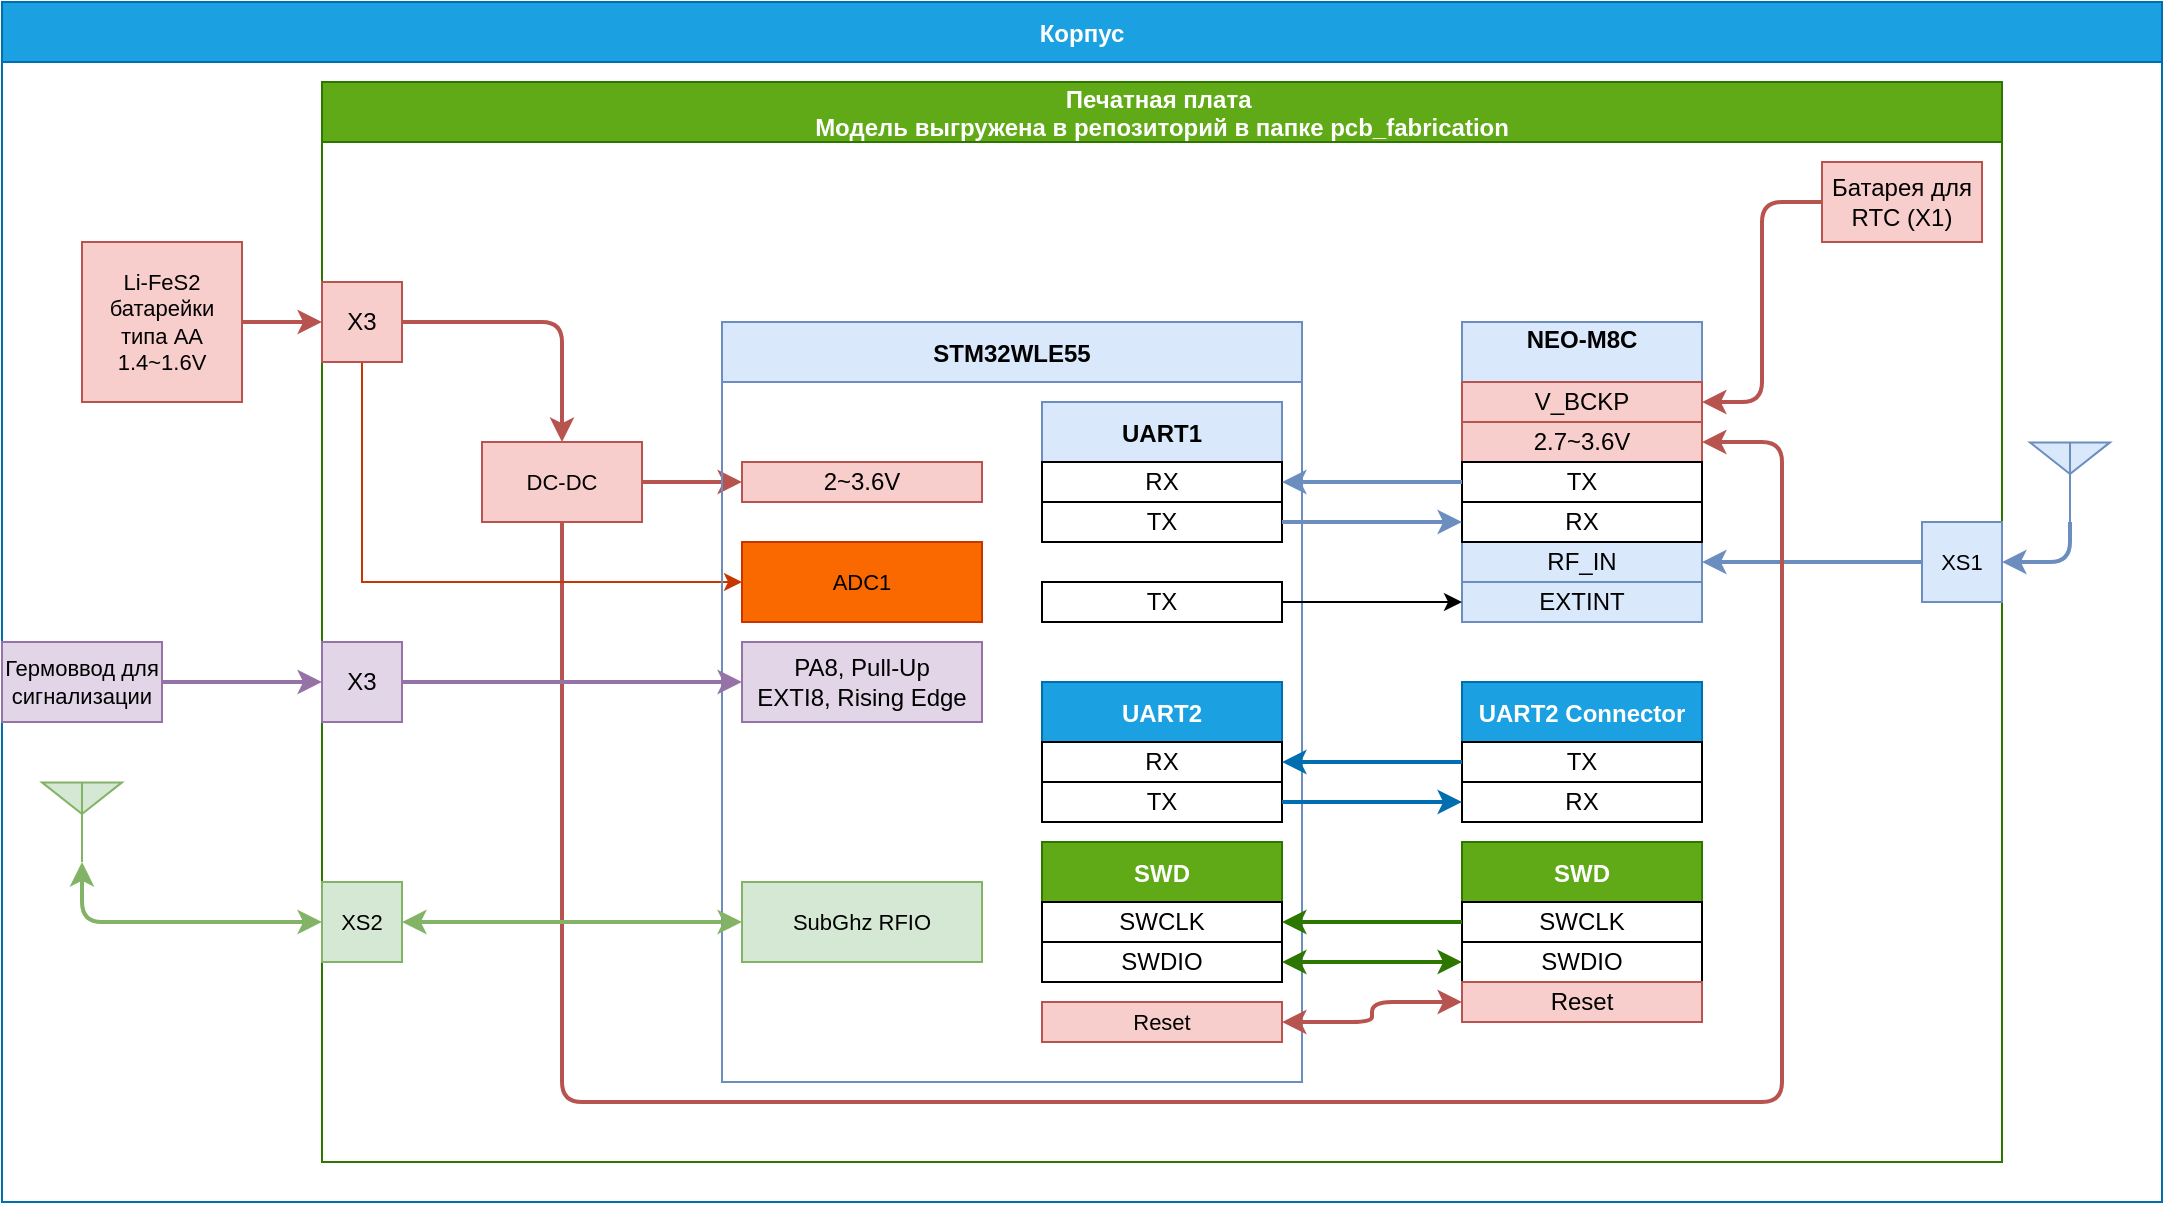 <mxfile version="13.9.9" type="device" pages="2"><diagram id="jj6rBu0I263FPJ_t6DSr" name="v4"><mxGraphModel dx="1913" dy="816" grid="1" gridSize="10" guides="1" tooltips="1" connect="1" arrows="1" fold="1" page="1" pageScale="1" pageWidth="827" pageHeight="1169" math="0" shadow="0"><root><mxCell id="0"/><mxCell id="1" parent="0"/><mxCell id="RfQvRIcwsY2y7A-ZI_1H-1" value="Корпус" style="swimlane;startSize=30;fillColor=#1ba1e2;fontColor=#ffffff;strokeColor=#006EAF;" parent="1" vertex="1"><mxGeometry x="-640" y="40" width="1080" height="600" as="geometry"/></mxCell><mxCell id="RfQvRIcwsY2y7A-ZI_1H-2" value="Печатная плата &#10;Модель выгружена в репозиторий в папке pcb_fabrication" style="swimlane;startSize=30;fillColor=#60a917;fontColor=#ffffff;strokeColor=#2D7600;" parent="RfQvRIcwsY2y7A-ZI_1H-1" vertex="1"><mxGeometry x="160" y="40" width="840" height="540" as="geometry"/></mxCell><mxCell id="RfQvRIcwsY2y7A-ZI_1H-3" style="edgeStyle=orthogonalEdgeStyle;rounded=1;orthogonalLoop=1;jettySize=auto;html=1;exitX=1;exitY=0.5;exitDx=0;exitDy=0;entryX=0;entryY=0.5;entryDx=0;entryDy=0;fillColor=#dae8fc;strokeColor=#6c8ebf;startArrow=classic;startFill=1;endArrow=none;endFill=0;strokeWidth=2;" parent="RfQvRIcwsY2y7A-ZI_1H-2" source="RfQvRIcwsY2y7A-ZI_1H-36" target="RfQvRIcwsY2y7A-ZI_1H-12" edge="1"><mxGeometry relative="1" as="geometry"><mxPoint x="760" y="140" as="sourcePoint"/></mxGeometry></mxCell><mxCell id="RfQvRIcwsY2y7A-ZI_1H-5" style="edgeStyle=orthogonalEdgeStyle;rounded=1;orthogonalLoop=1;jettySize=auto;html=1;exitX=1;exitY=0.5;exitDx=0;exitDy=0;fillColor=#f8cecc;strokeColor=#b85450;strokeWidth=2;" parent="RfQvRIcwsY2y7A-ZI_1H-2" source="RfQvRIcwsY2y7A-ZI_1H-7" target="RfQvRIcwsY2y7A-ZI_1H-20" edge="1"><mxGeometry relative="1" as="geometry"><Array as="points"><mxPoint x="190" y="200"/><mxPoint x="190" y="200"/></Array><mxPoint x="200" y="200" as="targetPoint"/></mxGeometry></mxCell><mxCell id="RfQvRIcwsY2y7A-ZI_1H-6" style="edgeStyle=orthogonalEdgeStyle;rounded=1;orthogonalLoop=1;jettySize=auto;html=1;exitX=0.5;exitY=1;exitDx=0;exitDy=0;fillColor=#f8cecc;strokeColor=#b85450;strokeWidth=2;" parent="RfQvRIcwsY2y7A-ZI_1H-2" source="RfQvRIcwsY2y7A-ZI_1H-7" target="RfQvRIcwsY2y7A-ZI_1H-35" edge="1"><mxGeometry relative="1" as="geometry"><Array as="points"><mxPoint x="120" y="510"/><mxPoint x="730" y="510"/><mxPoint x="730" y="180"/></Array><mxPoint x="680" y="200" as="targetPoint"/></mxGeometry></mxCell><mxCell id="RfQvRIcwsY2y7A-ZI_1H-7" value="DC-DC" style="rounded=0;whiteSpace=wrap;html=1;fontSize=11;fillColor=#f8cecc;strokeColor=#b85450;" parent="RfQvRIcwsY2y7A-ZI_1H-2" vertex="1"><mxGeometry x="80" y="180" width="80" height="40" as="geometry"/></mxCell><mxCell id="RfQvRIcwsY2y7A-ZI_1H-9" style="edgeStyle=orthogonalEdgeStyle;rounded=1;orthogonalLoop=1;jettySize=auto;html=1;exitX=1;exitY=0.5;exitDx=0;exitDy=0;entryX=0.5;entryY=0;entryDx=0;entryDy=0;strokeWidth=2;fillColor=#f8cecc;strokeColor=#b85450;" parent="RfQvRIcwsY2y7A-ZI_1H-2" source="RfQvRIcwsY2y7A-ZI_1H-11" target="RfQvRIcwsY2y7A-ZI_1H-7" edge="1"><mxGeometry relative="1" as="geometry"><mxPoint x="80" y="120.0" as="targetPoint"/></mxGeometry></mxCell><mxCell id="RfQvRIcwsY2y7A-ZI_1H-10" style="edgeStyle=orthogonalEdgeStyle;rounded=0;orthogonalLoop=1;jettySize=auto;html=1;exitX=0.5;exitY=1;exitDx=0;exitDy=0;entryX=0;entryY=0.5;entryDx=0;entryDy=0;fillColor=#fa6800;strokeColor=#C73500;" parent="RfQvRIcwsY2y7A-ZI_1H-2" source="RfQvRIcwsY2y7A-ZI_1H-11" target="RfQvRIcwsY2y7A-ZI_1H-30" edge="1"><mxGeometry relative="1" as="geometry"/></mxCell><mxCell id="RfQvRIcwsY2y7A-ZI_1H-11" value="X3" style="rounded=0;whiteSpace=wrap;html=1;fillColor=#f8cecc;strokeColor=#b85450;" parent="RfQvRIcwsY2y7A-ZI_1H-2" vertex="1"><mxGeometry y="100" width="40" height="40" as="geometry"/></mxCell><mxCell id="RfQvRIcwsY2y7A-ZI_1H-12" value="&lt;font style=&quot;font-size: 11px&quot;&gt;XS1&lt;/font&gt;" style="rounded=0;whiteSpace=wrap;html=1;fontSize=11;fillColor=#dae8fc;strokeColor=#6c8ebf;" parent="RfQvRIcwsY2y7A-ZI_1H-2" vertex="1"><mxGeometry x="800" y="220" width="40" height="40" as="geometry"/></mxCell><mxCell id="RfQvRIcwsY2y7A-ZI_1H-13" value="&lt;font style=&quot;font-size: 11px&quot;&gt;XS2&lt;/font&gt;" style="rounded=0;whiteSpace=wrap;html=1;fontSize=11;fillColor=#d5e8d4;strokeColor=#82b366;" parent="RfQvRIcwsY2y7A-ZI_1H-2" vertex="1"><mxGeometry y="400" width="40" height="40" as="geometry"/></mxCell><mxCell id="RfQvRIcwsY2y7A-ZI_1H-14" style="edgeStyle=orthogonalEdgeStyle;rounded=1;orthogonalLoop=1;jettySize=auto;html=1;exitX=0;exitY=0.5;exitDx=0;exitDy=0;fillColor=#f8cecc;strokeColor=#b85450;strokeWidth=2;" parent="RfQvRIcwsY2y7A-ZI_1H-2" source="RfQvRIcwsY2y7A-ZI_1H-15" target="RfQvRIcwsY2y7A-ZI_1H-34" edge="1"><mxGeometry relative="1" as="geometry"><Array as="points"><mxPoint x="720" y="60"/><mxPoint x="720" y="160"/></Array><mxPoint x="680" y="130" as="targetPoint"/></mxGeometry></mxCell><mxCell id="RfQvRIcwsY2y7A-ZI_1H-15" value="Батарея для RTC (X1)" style="rounded=0;whiteSpace=wrap;html=1;fillColor=#f8cecc;strokeColor=#b85450;" parent="RfQvRIcwsY2y7A-ZI_1H-2" vertex="1"><mxGeometry x="750" y="40" width="80" height="40" as="geometry"/></mxCell><mxCell id="RfQvRIcwsY2y7A-ZI_1H-16" value="STM32WLE55" style="swimlane;startSize=30;fillColor=#dae8fc;strokeColor=#6c8ebf;" parent="RfQvRIcwsY2y7A-ZI_1H-2" vertex="1"><mxGeometry x="200" y="120" width="290" height="380" as="geometry"/></mxCell><mxCell id="RfQvRIcwsY2y7A-ZI_1H-17" value="UART1" style="swimlane;startSize=30;fillColor=#dae8fc;strokeColor=#6c8ebf;" parent="RfQvRIcwsY2y7A-ZI_1H-16" vertex="1"><mxGeometry x="160" y="40" width="120" height="70" as="geometry"/></mxCell><mxCell id="RfQvRIcwsY2y7A-ZI_1H-18" value="RX" style="rounded=0;whiteSpace=wrap;html=1;" parent="RfQvRIcwsY2y7A-ZI_1H-17" vertex="1"><mxGeometry y="30" width="120" height="20" as="geometry"/></mxCell><mxCell id="RfQvRIcwsY2y7A-ZI_1H-19" value="TX" style="rounded=0;whiteSpace=wrap;html=1;" parent="RfQvRIcwsY2y7A-ZI_1H-17" vertex="1"><mxGeometry y="50" width="120" height="20" as="geometry"/></mxCell><mxCell id="RfQvRIcwsY2y7A-ZI_1H-20" value="2~3.6V" style="rounded=0;whiteSpace=wrap;html=1;fillColor=#f8cecc;strokeColor=#b85450;" parent="RfQvRIcwsY2y7A-ZI_1H-16" vertex="1"><mxGeometry x="10" y="70" width="120" height="20" as="geometry"/></mxCell><mxCell id="RfQvRIcwsY2y7A-ZI_1H-21" value="SubGhz RFIO" style="rounded=0;whiteSpace=wrap;html=1;fontSize=11;fillColor=#d5e8d4;strokeColor=#82b366;" parent="RfQvRIcwsY2y7A-ZI_1H-16" vertex="1"><mxGeometry x="10" y="280" width="120" height="40" as="geometry"/></mxCell><mxCell id="RfQvRIcwsY2y7A-ZI_1H-22" value="PA8, Pull-Up&lt;br&gt;EXTI8, Rising Edge" style="rounded=0;whiteSpace=wrap;html=1;fillColor=#e1d5e7;strokeColor=#9673a6;" parent="RfQvRIcwsY2y7A-ZI_1H-16" vertex="1"><mxGeometry x="10" y="160" width="120" height="40" as="geometry"/></mxCell><mxCell id="RfQvRIcwsY2y7A-ZI_1H-23" value="UART2" style="swimlane;startSize=30;fillColor=#1ba1e2;strokeColor=#006EAF;fontColor=#ffffff;" parent="RfQvRIcwsY2y7A-ZI_1H-16" vertex="1"><mxGeometry x="160" y="180" width="120" height="70" as="geometry"><mxRectangle x="570" y="300" width="70" height="30" as="alternateBounds"/></mxGeometry></mxCell><mxCell id="RfQvRIcwsY2y7A-ZI_1H-24" value="TX" style="rounded=0;whiteSpace=wrap;html=1;" parent="RfQvRIcwsY2y7A-ZI_1H-23" vertex="1"><mxGeometry y="50" width="120" height="20" as="geometry"/></mxCell><mxCell id="RfQvRIcwsY2y7A-ZI_1H-25" value="RX" style="rounded=0;whiteSpace=wrap;html=1;" parent="RfQvRIcwsY2y7A-ZI_1H-23" vertex="1"><mxGeometry y="30" width="120" height="20" as="geometry"/></mxCell><mxCell id="RfQvRIcwsY2y7A-ZI_1H-26" value="SWD" style="swimlane;startSize=30;fillColor=#60a917;strokeColor=#2D7600;fontColor=#ffffff;" parent="RfQvRIcwsY2y7A-ZI_1H-16" vertex="1"><mxGeometry x="160" y="260" width="120" height="70" as="geometry"><mxRectangle x="570" y="300" width="70" height="30" as="alternateBounds"/></mxGeometry></mxCell><mxCell id="RfQvRIcwsY2y7A-ZI_1H-27" value="SWDIO" style="rounded=0;whiteSpace=wrap;html=1;" parent="RfQvRIcwsY2y7A-ZI_1H-26" vertex="1"><mxGeometry y="50" width="120" height="20" as="geometry"/></mxCell><mxCell id="RfQvRIcwsY2y7A-ZI_1H-28" value="SWCLK" style="rounded=0;whiteSpace=wrap;html=1;" parent="RfQvRIcwsY2y7A-ZI_1H-26" vertex="1"><mxGeometry y="30" width="120" height="20" as="geometry"/></mxCell><mxCell id="RfQvRIcwsY2y7A-ZI_1H-29" value="Reset" style="rounded=0;whiteSpace=wrap;html=1;fontSize=11;fillColor=#f8cecc;strokeColor=#b85450;" parent="RfQvRIcwsY2y7A-ZI_1H-16" vertex="1"><mxGeometry x="160" y="340" width="120" height="20" as="geometry"/></mxCell><mxCell id="RfQvRIcwsY2y7A-ZI_1H-30" value="ADC1" style="rounded=0;whiteSpace=wrap;html=1;fontSize=11;fillColor=#fa6800;strokeColor=#C73500;fontColor=#000000;" parent="RfQvRIcwsY2y7A-ZI_1H-16" vertex="1"><mxGeometry x="10" y="110" width="120" height="40" as="geometry"/></mxCell><mxCell id="PiLY-2eUqvkJChv74hcE-3" value="TX" style="rounded=0;whiteSpace=wrap;html=1;" parent="RfQvRIcwsY2y7A-ZI_1H-16" vertex="1"><mxGeometry x="160" y="130" width="120" height="20" as="geometry"/></mxCell><mxCell id="RfQvRIcwsY2y7A-ZI_1H-31" value="NEO-M8C&#10;" style="swimlane;startSize=30;fillColor=#dae8fc;strokeColor=#6c8ebf;" parent="RfQvRIcwsY2y7A-ZI_1H-2" vertex="1"><mxGeometry x="570" y="120" width="120" height="150" as="geometry"/></mxCell><mxCell id="RfQvRIcwsY2y7A-ZI_1H-34" value="V_BCKP" style="rounded=0;whiteSpace=wrap;html=1;fillColor=#f8cecc;strokeColor=#b85450;" parent="RfQvRIcwsY2y7A-ZI_1H-31" vertex="1"><mxGeometry y="30" width="120" height="20" as="geometry"/></mxCell><mxCell id="RfQvRIcwsY2y7A-ZI_1H-35" value="2.7~3.6V" style="rounded=0;whiteSpace=wrap;html=1;fillColor=#f8cecc;strokeColor=#b85450;" parent="RfQvRIcwsY2y7A-ZI_1H-31" vertex="1"><mxGeometry y="50" width="120" height="20" as="geometry"/></mxCell><mxCell id="RfQvRIcwsY2y7A-ZI_1H-36" value="RF_IN" style="rounded=0;whiteSpace=wrap;html=1;fillColor=#dae8fc;strokeColor=#6c8ebf;" parent="RfQvRIcwsY2y7A-ZI_1H-31" vertex="1"><mxGeometry y="110" width="120" height="20" as="geometry"/></mxCell><mxCell id="RfQvRIcwsY2y7A-ZI_1H-32" value="TX" style="rounded=0;whiteSpace=wrap;html=1;" parent="RfQvRIcwsY2y7A-ZI_1H-31" vertex="1"><mxGeometry y="70" width="120" height="20" as="geometry"/></mxCell><mxCell id="RfQvRIcwsY2y7A-ZI_1H-33" value="RX" style="rounded=0;whiteSpace=wrap;html=1;" parent="RfQvRIcwsY2y7A-ZI_1H-31" vertex="1"><mxGeometry y="90" width="120" height="20" as="geometry"/></mxCell><mxCell id="PiLY-2eUqvkJChv74hcE-1" value="EXTINT" style="rounded=0;whiteSpace=wrap;html=1;fillColor=#dae8fc;strokeColor=#6c8ebf;" parent="RfQvRIcwsY2y7A-ZI_1H-31" vertex="1"><mxGeometry y="130" width="120" height="20" as="geometry"/></mxCell><mxCell id="RfQvRIcwsY2y7A-ZI_1H-37" style="edgeStyle=orthogonalEdgeStyle;rounded=0;orthogonalLoop=1;jettySize=auto;html=1;entryX=1;entryY=0.5;entryDx=0;entryDy=0;startArrow=none;startFill=0;endArrow=classic;endFill=1;fillColor=#dae8fc;strokeColor=#6c8ebf;strokeWidth=2;" parent="RfQvRIcwsY2y7A-ZI_1H-2" source="RfQvRIcwsY2y7A-ZI_1H-32" target="RfQvRIcwsY2y7A-ZI_1H-18" edge="1"><mxGeometry relative="1" as="geometry"/></mxCell><mxCell id="RfQvRIcwsY2y7A-ZI_1H-38" style="edgeStyle=orthogonalEdgeStyle;rounded=0;orthogonalLoop=1;jettySize=auto;html=1;exitX=1;exitY=0.5;exitDx=0;exitDy=0;entryX=0;entryY=0.5;entryDx=0;entryDy=0;startArrow=none;startFill=0;endArrow=classic;endFill=1;fillColor=#dae8fc;strokeColor=#6c8ebf;strokeWidth=2;" parent="RfQvRIcwsY2y7A-ZI_1H-2" source="RfQvRIcwsY2y7A-ZI_1H-19" target="RfQvRIcwsY2y7A-ZI_1H-33" edge="1"><mxGeometry relative="1" as="geometry"/></mxCell><mxCell id="RfQvRIcwsY2y7A-ZI_1H-39" style="edgeStyle=orthogonalEdgeStyle;rounded=1;orthogonalLoop=1;jettySize=auto;html=1;startArrow=classic;startFill=1;endArrow=classic;endFill=1;fillColor=#d5e8d4;strokeColor=#82b366;strokeWidth=2;" parent="RfQvRIcwsY2y7A-ZI_1H-2" source="RfQvRIcwsY2y7A-ZI_1H-21" target="RfQvRIcwsY2y7A-ZI_1H-13" edge="1"><mxGeometry relative="1" as="geometry"/></mxCell><mxCell id="RfQvRIcwsY2y7A-ZI_1H-40" style="edgeStyle=orthogonalEdgeStyle;rounded=1;orthogonalLoop=1;jettySize=auto;html=1;exitX=1;exitY=0.5;exitDx=0;exitDy=0;entryX=0;entryY=0.5;entryDx=0;entryDy=0;startArrow=none;startFill=0;endArrow=classic;endFill=1;strokeWidth=2;fillColor=#e1d5e7;strokeColor=#9673a6;" parent="RfQvRIcwsY2y7A-ZI_1H-2" source="RfQvRIcwsY2y7A-ZI_1H-41" target="RfQvRIcwsY2y7A-ZI_1H-22" edge="1"><mxGeometry relative="1" as="geometry"/></mxCell><mxCell id="RfQvRIcwsY2y7A-ZI_1H-41" value="X3" style="rounded=0;whiteSpace=wrap;html=1;fillColor=#e1d5e7;strokeColor=#9673a6;" parent="RfQvRIcwsY2y7A-ZI_1H-2" vertex="1"><mxGeometry y="280" width="40" height="40" as="geometry"/></mxCell><mxCell id="RfQvRIcwsY2y7A-ZI_1H-42" value="UART2 Connector" style="swimlane;startSize=30;fillColor=#1ba1e2;strokeColor=#006EAF;fontColor=#ffffff;" parent="RfQvRIcwsY2y7A-ZI_1H-2" vertex="1"><mxGeometry x="570" y="300" width="120" height="70" as="geometry"><mxRectangle x="570" y="300" width="70" height="30" as="alternateBounds"/></mxGeometry></mxCell><mxCell id="RfQvRIcwsY2y7A-ZI_1H-43" value="TX" style="rounded=0;whiteSpace=wrap;html=1;" parent="RfQvRIcwsY2y7A-ZI_1H-42" vertex="1"><mxGeometry y="30" width="120" height="20" as="geometry"/></mxCell><mxCell id="RfQvRIcwsY2y7A-ZI_1H-44" value="RX" style="rounded=0;whiteSpace=wrap;html=1;" parent="RfQvRIcwsY2y7A-ZI_1H-42" vertex="1"><mxGeometry y="50" width="120" height="20" as="geometry"/></mxCell><mxCell id="RfQvRIcwsY2y7A-ZI_1H-45" style="edgeStyle=orthogonalEdgeStyle;rounded=1;orthogonalLoop=1;jettySize=auto;html=1;exitX=0;exitY=0.5;exitDx=0;exitDy=0;entryX=1;entryY=0.5;entryDx=0;entryDy=0;startArrow=none;startFill=0;endArrow=classic;endFill=1;strokeWidth=2;fillColor=#1ba1e2;strokeColor=#006EAF;" parent="RfQvRIcwsY2y7A-ZI_1H-2" source="RfQvRIcwsY2y7A-ZI_1H-43" target="RfQvRIcwsY2y7A-ZI_1H-25" edge="1"><mxGeometry relative="1" as="geometry"/></mxCell><mxCell id="RfQvRIcwsY2y7A-ZI_1H-46" style="edgeStyle=orthogonalEdgeStyle;rounded=1;orthogonalLoop=1;jettySize=auto;html=1;exitX=1;exitY=0.5;exitDx=0;exitDy=0;entryX=0;entryY=0.5;entryDx=0;entryDy=0;startArrow=none;startFill=0;endArrow=classic;endFill=1;strokeWidth=2;fillColor=#1ba1e2;strokeColor=#006EAF;" parent="RfQvRIcwsY2y7A-ZI_1H-2" source="RfQvRIcwsY2y7A-ZI_1H-24" target="RfQvRIcwsY2y7A-ZI_1H-44" edge="1"><mxGeometry relative="1" as="geometry"/></mxCell><mxCell id="RfQvRIcwsY2y7A-ZI_1H-47" value="SWD" style="swimlane;startSize=30;fillColor=#60a917;strokeColor=#2D7600;fontColor=#ffffff;" parent="RfQvRIcwsY2y7A-ZI_1H-2" vertex="1"><mxGeometry x="570" y="380" width="120" height="90" as="geometry"><mxRectangle x="570" y="300" width="70" height="30" as="alternateBounds"/></mxGeometry></mxCell><mxCell id="RfQvRIcwsY2y7A-ZI_1H-48" value="SWDIO" style="rounded=0;whiteSpace=wrap;html=1;" parent="RfQvRIcwsY2y7A-ZI_1H-47" vertex="1"><mxGeometry y="50" width="120" height="20" as="geometry"/></mxCell><mxCell id="RfQvRIcwsY2y7A-ZI_1H-49" value="SWCLK" style="rounded=0;whiteSpace=wrap;html=1;" parent="RfQvRIcwsY2y7A-ZI_1H-47" vertex="1"><mxGeometry y="30" width="120" height="20" as="geometry"/></mxCell><mxCell id="RfQvRIcwsY2y7A-ZI_1H-50" value="Reset" style="rounded=0;whiteSpace=wrap;html=1;fillColor=#f8cecc;strokeColor=#b85450;" parent="RfQvRIcwsY2y7A-ZI_1H-47" vertex="1"><mxGeometry y="70" width="120" height="20" as="geometry"/></mxCell><mxCell id="RfQvRIcwsY2y7A-ZI_1H-51" style="edgeStyle=orthogonalEdgeStyle;rounded=1;orthogonalLoop=1;jettySize=auto;html=1;exitX=0;exitY=0.5;exitDx=0;exitDy=0;entryX=1;entryY=0.5;entryDx=0;entryDy=0;startArrow=none;startFill=0;endArrow=classic;endFill=1;strokeWidth=2;fillColor=#60a917;strokeColor=#2D7600;" parent="RfQvRIcwsY2y7A-ZI_1H-2" source="RfQvRIcwsY2y7A-ZI_1H-49" target="RfQvRIcwsY2y7A-ZI_1H-28" edge="1"><mxGeometry relative="1" as="geometry"/></mxCell><mxCell id="RfQvRIcwsY2y7A-ZI_1H-52" style="edgeStyle=orthogonalEdgeStyle;rounded=1;orthogonalLoop=1;jettySize=auto;html=1;exitX=0;exitY=0.5;exitDx=0;exitDy=0;entryX=1;entryY=0.5;entryDx=0;entryDy=0;startArrow=classic;startFill=1;endArrow=classic;endFill=1;strokeWidth=2;fillColor=#60a917;strokeColor=#2D7600;" parent="RfQvRIcwsY2y7A-ZI_1H-2" source="RfQvRIcwsY2y7A-ZI_1H-48" target="RfQvRIcwsY2y7A-ZI_1H-27" edge="1"><mxGeometry relative="1" as="geometry"/></mxCell><mxCell id="RfQvRIcwsY2y7A-ZI_1H-53" style="edgeStyle=orthogonalEdgeStyle;rounded=1;orthogonalLoop=1;jettySize=auto;html=1;entryX=1;entryY=0.5;entryDx=0;entryDy=0;startArrow=classic;startFill=1;endArrow=classic;endFill=1;strokeWidth=2;fillColor=#f8cecc;strokeColor=#b85450;" parent="RfQvRIcwsY2y7A-ZI_1H-2" source="RfQvRIcwsY2y7A-ZI_1H-50" target="RfQvRIcwsY2y7A-ZI_1H-29" edge="1"><mxGeometry relative="1" as="geometry"/></mxCell><mxCell id="PiLY-2eUqvkJChv74hcE-2" value="" style="edgeStyle=orthogonalEdgeStyle;rounded=0;orthogonalLoop=1;jettySize=auto;html=1;entryX=1;entryY=0.5;entryDx=0;entryDy=0;startArrow=classic;startFill=1;endArrow=none;endFill=0;" parent="RfQvRIcwsY2y7A-ZI_1H-2" source="PiLY-2eUqvkJChv74hcE-1" target="PiLY-2eUqvkJChv74hcE-3" edge="1"><mxGeometry relative="1" as="geometry"><mxPoint x="530" y="250" as="targetPoint"/></mxGeometry></mxCell><mxCell id="RfQvRIcwsY2y7A-ZI_1H-54" value="" style="verticalLabelPosition=bottom;shadow=0;dashed=0;align=center;html=1;verticalAlign=top;shape=mxgraph.electrical.radio.aerial_-_antenna_2;fontSize=11;fillColor=#d5e8d4;strokeColor=#82b366;" parent="RfQvRIcwsY2y7A-ZI_1H-1" vertex="1"><mxGeometry x="20" y="390" width="40" height="40" as="geometry"/></mxCell><mxCell id="RfQvRIcwsY2y7A-ZI_1H-55" value="" style="verticalLabelPosition=bottom;shadow=0;dashed=0;align=center;html=1;verticalAlign=top;shape=mxgraph.electrical.radio.aerial_-_antenna_2;fontSize=11;fillColor=#dae8fc;strokeColor=#6c8ebf;" parent="RfQvRIcwsY2y7A-ZI_1H-1" vertex="1"><mxGeometry x="1014" y="220" width="40" height="40" as="geometry"/></mxCell><mxCell id="RfQvRIcwsY2y7A-ZI_1H-56" value="Li-FeS2&lt;br&gt;батарейки типа AA&lt;br&gt;1.4~1.6V" style="rounded=0;whiteSpace=wrap;html=1;fontSize=11;fillColor=#f8cecc;strokeColor=#b85450;" parent="RfQvRIcwsY2y7A-ZI_1H-1" vertex="1"><mxGeometry x="40" y="120" width="80" height="80" as="geometry"/></mxCell><mxCell id="RfQvRIcwsY2y7A-ZI_1H-57" style="edgeStyle=orthogonalEdgeStyle;rounded=0;orthogonalLoop=1;jettySize=auto;html=1;exitX=1;exitY=0.5;exitDx=0;exitDy=0;entryX=0;entryY=0.5;entryDx=0;entryDy=0;startArrow=none;startFill=0;fontSize=11;fillColor=#f8cecc;strokeColor=#b85450;strokeWidth=2;" parent="RfQvRIcwsY2y7A-ZI_1H-1" source="RfQvRIcwsY2y7A-ZI_1H-56" target="RfQvRIcwsY2y7A-ZI_1H-11" edge="1"><mxGeometry relative="1" as="geometry"/></mxCell><mxCell id="RfQvRIcwsY2y7A-ZI_1H-58" style="edgeStyle=orthogonalEdgeStyle;rounded=1;orthogonalLoop=1;jettySize=auto;html=1;exitX=1;exitY=0.5;exitDx=0;exitDy=0;entryX=0.5;entryY=1;entryDx=0;entryDy=0;entryPerimeter=0;fillColor=#dae8fc;strokeColor=#6c8ebf;strokeWidth=2;endArrow=none;endFill=0;startArrow=classic;startFill=1;" parent="RfQvRIcwsY2y7A-ZI_1H-1" source="RfQvRIcwsY2y7A-ZI_1H-12" target="RfQvRIcwsY2y7A-ZI_1H-55" edge="1"><mxGeometry relative="1" as="geometry"/></mxCell><mxCell id="RfQvRIcwsY2y7A-ZI_1H-59" style="edgeStyle=orthogonalEdgeStyle;rounded=1;orthogonalLoop=1;jettySize=auto;html=1;entryX=0.5;entryY=1;entryDx=0;entryDy=0;entryPerimeter=0;fillColor=#d5e8d4;strokeColor=#82b366;strokeWidth=2;startArrow=classic;startFill=1;" parent="RfQvRIcwsY2y7A-ZI_1H-1" source="RfQvRIcwsY2y7A-ZI_1H-13" target="RfQvRIcwsY2y7A-ZI_1H-54" edge="1"><mxGeometry relative="1" as="geometry"/></mxCell><mxCell id="RfQvRIcwsY2y7A-ZI_1H-61" value="Гермоввод для сигнализации" style="rounded=0;whiteSpace=wrap;html=1;fontSize=11;fillColor=#e1d5e7;strokeColor=#9673a6;" parent="RfQvRIcwsY2y7A-ZI_1H-1" vertex="1"><mxGeometry y="320" width="80" height="40" as="geometry"/></mxCell><mxCell id="RfQvRIcwsY2y7A-ZI_1H-62" style="edgeStyle=orthogonalEdgeStyle;rounded=1;orthogonalLoop=1;jettySize=auto;html=1;fillColor=#e1d5e7;strokeColor=#9673a6;startArrow=classic;startFill=1;endArrow=none;endFill=0;strokeWidth=2;" parent="RfQvRIcwsY2y7A-ZI_1H-1" source="RfQvRIcwsY2y7A-ZI_1H-41" target="RfQvRIcwsY2y7A-ZI_1H-61" edge="1"><mxGeometry relative="1" as="geometry"><mxPoint x="550" y="360" as="targetPoint"/><mxPoint x="560" y="440" as="sourcePoint"/></mxGeometry></mxCell></root></mxGraphModel></diagram><diagram id="z9LWF3xFhVMfXi8jHOr4" name="v5"><mxGraphModel dx="1420" dy="370" grid="1" gridSize="10" guides="1" tooltips="1" connect="1" arrows="1" fold="1" page="1" pageScale="1" pageWidth="827" pageHeight="1169" math="0" shadow="0"><root><mxCell id="0"/><mxCell id="1" parent="0"/><mxCell id="vVBSvEHjrAsEe1V6yKSN-1" value="Корпус" style="swimlane;startSize=30;fillColor=#1ba1e2;fontColor=#ffffff;strokeColor=#006EAF;strokeWidth=2;" parent="1" vertex="1"><mxGeometry x="-640" y="40" width="1440" height="980" as="geometry"/></mxCell><mxCell id="vVBSvEHjrAsEe1V6yKSN-2" value="Печатная плата &#10;Модель выгружена в репозиторий в папке pcb_fabrication" style="swimlane;startSize=30;fillColor=#60a917;fontColor=#ffffff;strokeColor=#2D7600;strokeWidth=2;" parent="vVBSvEHjrAsEe1V6yKSN-1" vertex="1"><mxGeometry x="160" y="40" width="1200" height="920" as="geometry"/></mxCell><mxCell id="vVBSvEHjrAsEe1V6yKSN-3" style="edgeStyle=orthogonalEdgeStyle;rounded=1;orthogonalLoop=1;jettySize=auto;html=1;exitX=1;exitY=0.5;exitDx=0;exitDy=0;entryX=0;entryY=0.5;entryDx=0;entryDy=0;fillColor=#dae8fc;strokeColor=#6c8ebf;startArrow=classic;startFill=1;endArrow=none;endFill=0;strokeWidth=2;" parent="vVBSvEHjrAsEe1V6yKSN-2" source="vVBSvEHjrAsEe1V6yKSN-34" target="vVBSvEHjrAsEe1V6yKSN-10" edge="1"><mxGeometry relative="1" as="geometry"><mxPoint x="760" y="140" as="sourcePoint"/></mxGeometry></mxCell><mxCell id="vVBSvEHjrAsEe1V6yKSN-4" style="edgeStyle=orthogonalEdgeStyle;rounded=1;orthogonalLoop=1;jettySize=auto;html=1;exitX=1;exitY=0.5;exitDx=0;exitDy=0;fillColor=#f8cecc;strokeColor=#b85450;strokeWidth=2;" parent="vVBSvEHjrAsEe1V6yKSN-2" source="vVBSvEHjrAsEe1V6yKSN-6" target="vVBSvEHjrAsEe1V6yKSN-18" edge="1"><mxGeometry relative="1" as="geometry"><mxPoint x="200" y="200" as="targetPoint"/></mxGeometry></mxCell><mxCell id="vVBSvEHjrAsEe1V6yKSN-5" style="edgeStyle=orthogonalEdgeStyle;rounded=0;orthogonalLoop=1;jettySize=auto;html=1;exitX=0.5;exitY=1;exitDx=0;exitDy=0;fillColor=#f8cecc;strokeColor=#b85450;strokeWidth=2;" parent="vVBSvEHjrAsEe1V6yKSN-2" source="vVBSvEHjrAsEe1V6yKSN-6" target="vVBSvEHjrAsEe1V6yKSN-33" edge="1"><mxGeometry relative="1" as="geometry"><Array as="points"><mxPoint x="120" y="880"/><mxPoint x="830" y="880"/><mxPoint x="830" y="260"/></Array><mxPoint x="680" y="200" as="targetPoint"/></mxGeometry></mxCell><mxCell id="vVBSvEHjrAsEe1V6yKSN-6" value="DC-DC" style="rounded=0;whiteSpace=wrap;html=1;fontSize=11;fillColor=#f8cecc;strokeColor=#b85450;strokeWidth=2;" parent="vVBSvEHjrAsEe1V6yKSN-2" vertex="1"><mxGeometry x="80" y="180" width="80" height="40" as="geometry"/></mxCell><mxCell id="vVBSvEHjrAsEe1V6yKSN-7" style="edgeStyle=orthogonalEdgeStyle;rounded=0;orthogonalLoop=1;jettySize=auto;html=1;exitX=1;exitY=0.5;exitDx=0;exitDy=0;entryX=0.5;entryY=0;entryDx=0;entryDy=0;strokeWidth=2;fillColor=#f8cecc;strokeColor=#b85450;" parent="vVBSvEHjrAsEe1V6yKSN-2" source="vVBSvEHjrAsEe1V6yKSN-9" target="vVBSvEHjrAsEe1V6yKSN-6" edge="1"><mxGeometry relative="1" as="geometry"><mxPoint x="80" y="120.0" as="targetPoint"/></mxGeometry></mxCell><mxCell id="vVBSvEHjrAsEe1V6yKSN-8" style="edgeStyle=orthogonalEdgeStyle;rounded=0;orthogonalLoop=1;jettySize=auto;html=1;exitX=0.5;exitY=1;exitDx=0;exitDy=0;entryX=0;entryY=0.5;entryDx=0;entryDy=0;fillColor=#fa6800;strokeColor=#C73500;strokeWidth=2;" parent="vVBSvEHjrAsEe1V6yKSN-2" source="vVBSvEHjrAsEe1V6yKSN-9" target="vVBSvEHjrAsEe1V6yKSN-28" edge="1"><mxGeometry relative="1" as="geometry"/></mxCell><mxCell id="vVBSvEHjrAsEe1V6yKSN-9" value="X3" style="rounded=0;whiteSpace=wrap;html=1;fillColor=#f8cecc;strokeColor=#b85450;strokeWidth=2;" parent="vVBSvEHjrAsEe1V6yKSN-2" vertex="1"><mxGeometry y="100" width="40" height="40" as="geometry"/></mxCell><mxCell id="vVBSvEHjrAsEe1V6yKSN-10" value="&lt;font style=&quot;font-size: 11px&quot;&gt;XS1&lt;/font&gt;" style="rounded=0;whiteSpace=wrap;html=1;fontSize=11;fillColor=#dae8fc;strokeColor=#6c8ebf;strokeWidth=2;" parent="vVBSvEHjrAsEe1V6yKSN-2" vertex="1"><mxGeometry x="1160" y="160" width="40" height="40" as="geometry"/></mxCell><mxCell id="vVBSvEHjrAsEe1V6yKSN-11" value="&lt;font style=&quot;font-size: 11px&quot;&gt;XS2&lt;/font&gt;" style="rounded=0;whiteSpace=wrap;html=1;fontSize=11;fillColor=#d5e8d4;strokeColor=#82b366;strokeWidth=2;" parent="vVBSvEHjrAsEe1V6yKSN-2" vertex="1"><mxGeometry y="450" width="40" height="40" as="geometry"/></mxCell><mxCell id="vVBSvEHjrAsEe1V6yKSN-12" style="edgeStyle=orthogonalEdgeStyle;rounded=1;orthogonalLoop=1;jettySize=auto;html=1;exitX=0;exitY=0.5;exitDx=0;exitDy=0;fillColor=#f8cecc;strokeColor=#b85450;strokeWidth=2;" parent="vVBSvEHjrAsEe1V6yKSN-2" source="vVBSvEHjrAsEe1V6yKSN-13" target="vVBSvEHjrAsEe1V6yKSN-32" edge="1"><mxGeometry relative="1" as="geometry"><mxPoint x="680" y="130" as="targetPoint"/></mxGeometry></mxCell><mxCell id="vVBSvEHjrAsEe1V6yKSN-132" style="edgeStyle=orthogonalEdgeStyle;rounded=0;orthogonalLoop=1;jettySize=auto;html=1;exitX=0;exitY=0.5;exitDx=0;exitDy=0;entryX=1;entryY=0.5;entryDx=0;entryDy=0;fillColor=#f8cecc;strokeColor=#b85450;strokeWidth=2;" parent="vVBSvEHjrAsEe1V6yKSN-2" source="vVBSvEHjrAsEe1V6yKSN-13" target="vVBSvEHjrAsEe1V6yKSN-92" edge="1"><mxGeometry relative="1" as="geometry"/></mxCell><mxCell id="vVBSvEHjrAsEe1V6yKSN-13" value="Батарея для RTC (X1)" style="rounded=0;whiteSpace=wrap;html=1;fillColor=#f8cecc;strokeColor=#b85450;strokeWidth=2;" parent="vVBSvEHjrAsEe1V6yKSN-2" vertex="1"><mxGeometry x="1110" y="220" width="80" height="40" as="geometry"/></mxCell><mxCell id="vVBSvEHjrAsEe1V6yKSN-14" value="ATMega32u4&#10;2.7~5.5V" style="swimlane;startSize=30;fillColor=#dae8fc;strokeColor=#6c8ebf;strokeWidth=2;" parent="vVBSvEHjrAsEe1V6yKSN-2" vertex="1"><mxGeometry x="480" y="120" width="290" height="710" as="geometry"/></mxCell><mxCell id="vVBSvEHjrAsEe1V6yKSN-15" value="UART1" style="swimlane;startSize=30;fillColor=#dae8fc;strokeColor=#6c8ebf;strokeWidth=2;" parent="vVBSvEHjrAsEe1V6yKSN-14" vertex="1"><mxGeometry x="160" y="40" width="120" height="70" as="geometry"/></mxCell><mxCell id="vVBSvEHjrAsEe1V6yKSN-16" value="PD2 RX" style="rounded=0;whiteSpace=wrap;html=1;strokeWidth=2;fillColor=#dae8fc;strokeColor=#6c8ebf;" parent="vVBSvEHjrAsEe1V6yKSN-15" vertex="1"><mxGeometry y="30" width="120" height="20" as="geometry"/></mxCell><mxCell id="vVBSvEHjrAsEe1V6yKSN-17" value="PD3 TX" style="rounded=0;whiteSpace=wrap;html=1;strokeWidth=2;fillColor=#dae8fc;strokeColor=#6c8ebf;" parent="vVBSvEHjrAsEe1V6yKSN-15" vertex="1"><mxGeometry y="50" width="120" height="20" as="geometry"/></mxCell><mxCell id="vVBSvEHjrAsEe1V6yKSN-18" value="VDD" style="rounded=0;whiteSpace=wrap;html=1;fillColor=#f8cecc;strokeColor=#b85450;strokeWidth=2;" parent="vVBSvEHjrAsEe1V6yKSN-14" vertex="1"><mxGeometry x="10" y="70" width="120" height="20" as="geometry"/></mxCell><mxCell id="vVBSvEHjrAsEe1V6yKSN-20" value="PB6 PCIN5&lt;br&gt;Для сигнализации" style="rounded=0;whiteSpace=wrap;html=1;fillColor=#e1d5e7;strokeColor=#9673a6;strokeWidth=2;" parent="vVBSvEHjrAsEe1V6yKSN-14" vertex="1"><mxGeometry x="10" y="160" width="120" height="40" as="geometry"/></mxCell><mxCell id="vVBSvEHjrAsEe1V6yKSN-24" value="JTAG" style="swimlane;startSize=30;fillColor=#dae8fc;strokeColor=#6c8ebf;strokeWidth=2;" parent="vVBSvEHjrAsEe1V6yKSN-14" vertex="1"><mxGeometry x="160" y="270" width="120" height="110" as="geometry"><mxRectangle x="160" y="270" width="70" height="30" as="alternateBounds"/></mxGeometry></mxCell><mxCell id="vVBSvEHjrAsEe1V6yKSN-25" value="PF5 TMS" style="rounded=0;whiteSpace=wrap;html=1;strokeWidth=2;fillColor=#dae8fc;strokeColor=#6c8ebf;" parent="vVBSvEHjrAsEe1V6yKSN-24" vertex="1"><mxGeometry y="50" width="120" height="20" as="geometry"/></mxCell><mxCell id="vVBSvEHjrAsEe1V6yKSN-26" value="PF4 TCK" style="rounded=0;whiteSpace=wrap;html=1;strokeWidth=2;fillColor=#dae8fc;strokeColor=#6c8ebf;" parent="vVBSvEHjrAsEe1V6yKSN-24" vertex="1"><mxGeometry y="30" width="120" height="20" as="geometry"/></mxCell><mxCell id="vVBSvEHjrAsEe1V6yKSN-106" value="PF6 TDO" style="rounded=0;whiteSpace=wrap;html=1;strokeWidth=2;fillColor=#dae8fc;strokeColor=#6c8ebf;" parent="vVBSvEHjrAsEe1V6yKSN-24" vertex="1"><mxGeometry y="70" width="120" height="20" as="geometry"/></mxCell><mxCell id="vVBSvEHjrAsEe1V6yKSN-107" value="PF7 TDI" style="rounded=0;whiteSpace=wrap;html=1;strokeWidth=2;fillColor=#dae8fc;strokeColor=#6c8ebf;" parent="vVBSvEHjrAsEe1V6yKSN-24" vertex="1"><mxGeometry y="90" width="120" height="20" as="geometry"/></mxCell><mxCell id="vVBSvEHjrAsEe1V6yKSN-27" value="Reset" style="rounded=0;whiteSpace=wrap;html=1;fontSize=11;fillColor=#f8cecc;strokeColor=#b85450;strokeWidth=2;" parent="vVBSvEHjrAsEe1V6yKSN-14" vertex="1"><mxGeometry x="160" y="440" width="120" height="20" as="geometry"/></mxCell><mxCell id="vVBSvEHjrAsEe1V6yKSN-28" value="PF0 ADC0" style="rounded=0;whiteSpace=wrap;html=1;fontSize=11;fillColor=#fa6800;strokeColor=#C73500;fontColor=#000000;strokeWidth=2;" parent="vVBSvEHjrAsEe1V6yKSN-14" vertex="1"><mxGeometry x="10" y="110" width="120" height="40" as="geometry"/></mxCell><mxCell id="vVBSvEHjrAsEe1V6yKSN-71" value="SPI" style="swimlane;startSize=30;fillColor=#dae8fc;strokeColor=#6c8ebf;strokeWidth=2;" parent="vVBSvEHjrAsEe1V6yKSN-14" vertex="1"><mxGeometry x="10" y="330" width="120" height="110" as="geometry"><mxRectangle x="570" y="300" width="70" height="30" as="alternateBounds"/></mxGeometry></mxCell><mxCell id="vVBSvEHjrAsEe1V6yKSN-72" value="PB3 MISO" style="rounded=0;whiteSpace=wrap;html=1;strokeWidth=2;fillColor=#dae8fc;strokeColor=#6c8ebf;" parent="vVBSvEHjrAsEe1V6yKSN-71" vertex="1"><mxGeometry y="50" width="120" height="20" as="geometry"/></mxCell><mxCell id="vVBSvEHjrAsEe1V6yKSN-73" value="PB4 CS" style="rounded=0;whiteSpace=wrap;html=1;strokeWidth=2;fillColor=#dae8fc;strokeColor=#6c8ebf;" parent="vVBSvEHjrAsEe1V6yKSN-71" vertex="1"><mxGeometry y="30" width="120" height="20" as="geometry"/></mxCell><mxCell id="vVBSvEHjrAsEe1V6yKSN-74" value="PB2 MOSI" style="rounded=0;whiteSpace=wrap;html=1;strokeWidth=2;fillColor=#dae8fc;strokeColor=#6c8ebf;" parent="vVBSvEHjrAsEe1V6yKSN-71" vertex="1"><mxGeometry y="70" width="120" height="20" as="geometry"/></mxCell><mxCell id="vVBSvEHjrAsEe1V6yKSN-75" value="PB1 SCK" style="rounded=0;whiteSpace=wrap;html=1;strokeWidth=2;fillColor=#dae8fc;strokeColor=#6c8ebf;" parent="vVBSvEHjrAsEe1V6yKSN-71" vertex="1"><mxGeometry y="90" width="120" height="20" as="geometry"/></mxCell><mxCell id="vVBSvEHjrAsEe1V6yKSN-86" value="GPIO PD4" style="rounded=0;whiteSpace=wrap;html=1;strokeWidth=2;fillColor=#dae8fc;strokeColor=#6c8ebf;" parent="vVBSvEHjrAsEe1V6yKSN-14" vertex="1"><mxGeometry x="10" y="470" width="120" height="20" as="geometry"/></mxCell><mxCell id="vVBSvEHjrAsEe1V6yKSN-87" value="GPIO PE6" style="rounded=0;whiteSpace=wrap;html=1;strokeWidth=2;fillColor=#dae8fc;strokeColor=#6c8ebf;" parent="vVBSvEHjrAsEe1V6yKSN-14" vertex="1"><mxGeometry x="10" y="450" width="120" height="20" as="geometry"/></mxCell><mxCell id="vVBSvEHjrAsEe1V6yKSN-100" value="I2C" style="swimlane;startSize=30;fillColor=#dae8fc;strokeColor=#6c8ebf;strokeWidth=2;" parent="vVBSvEHjrAsEe1V6yKSN-14" vertex="1"><mxGeometry x="160" y="550" width="120" height="70" as="geometry"><mxRectangle x="10" y="510" width="70" height="30" as="alternateBounds"/></mxGeometry></mxCell><mxCell id="vVBSvEHjrAsEe1V6yKSN-101" value="PD1 SDA" style="rounded=0;whiteSpace=wrap;html=1;strokeWidth=2;fillColor=#dae8fc;strokeColor=#6c8ebf;" parent="vVBSvEHjrAsEe1V6yKSN-100" vertex="1"><mxGeometry y="50" width="120" height="20" as="geometry"/></mxCell><mxCell id="vVBSvEHjrAsEe1V6yKSN-102" value="PD0 SCL" style="rounded=0;whiteSpace=wrap;html=1;strokeWidth=2;fillColor=#dae8fc;strokeColor=#6c8ebf;" parent="vVBSvEHjrAsEe1V6yKSN-100" vertex="1"><mxGeometry y="30" width="120" height="20" as="geometry"/></mxCell><mxCell id="vVBSvEHjrAsEe1V6yKSN-105" value="PB7 PCINT7&lt;br&gt;Для пробуждения из SLEEP MODE" style="rounded=0;whiteSpace=wrap;html=1;strokeWidth=2;fillColor=#dae8fc;strokeColor=#6c8ebf;" parent="vVBSvEHjrAsEe1V6yKSN-14" vertex="1"><mxGeometry x="160" y="640" width="120" height="60" as="geometry"/></mxCell><mxCell id="LUECWVJVLsYG-ujuistw-3" value="GPIO PD5" style="rounded=0;whiteSpace=wrap;html=1;strokeWidth=2;fillColor=#dae8fc;strokeColor=#6c8ebf;" parent="vVBSvEHjrAsEe1V6yKSN-14" vertex="1"><mxGeometry x="160" y="150" width="120" height="20" as="geometry"/></mxCell><mxCell id="LUECWVJVLsYG-ujuistw-7" value="GPIO PD6" style="rounded=0;whiteSpace=wrap;html=1;strokeWidth=2;fillColor=#dae8fc;strokeColor=#6c8ebf;" parent="vVBSvEHjrAsEe1V6yKSN-14" vertex="1"><mxGeometry x="160" y="170" width="120" height="20" as="geometry"/></mxCell><mxCell id="vVBSvEHjrAsEe1V6yKSN-29" value="NEO-M8C&#10;1.65~3.6V" style="swimlane;startSize=30;fillColor=#dae8fc;strokeColor=#6c8ebf;strokeWidth=2;" parent="vVBSvEHjrAsEe1V6yKSN-2" vertex="1"><mxGeometry x="880" y="140" width="120" height="190" as="geometry"><mxRectangle x="880" y="140" width="90" height="30" as="alternateBounds"/></mxGeometry></mxCell><mxCell id="vVBSvEHjrAsEe1V6yKSN-30" value="TX" style="rounded=0;whiteSpace=wrap;html=1;strokeWidth=2;fillColor=#dae8fc;strokeColor=#6c8ebf;" parent="vVBSvEHjrAsEe1V6yKSN-29" vertex="1"><mxGeometry y="50" width="120" height="20" as="geometry"/></mxCell><mxCell id="vVBSvEHjrAsEe1V6yKSN-31" value="RX" style="rounded=0;whiteSpace=wrap;html=1;strokeWidth=2;fillColor=#dae8fc;strokeColor=#6c8ebf;" parent="vVBSvEHjrAsEe1V6yKSN-29" vertex="1"><mxGeometry y="70" width="120" height="20" as="geometry"/></mxCell><mxCell id="vVBSvEHjrAsEe1V6yKSN-32" value="V_BCKP" style="rounded=0;whiteSpace=wrap;html=1;fillColor=#f8cecc;strokeColor=#b85450;strokeWidth=2;" parent="vVBSvEHjrAsEe1V6yKSN-29" vertex="1"><mxGeometry y="90" width="120" height="20" as="geometry"/></mxCell><mxCell id="vVBSvEHjrAsEe1V6yKSN-33" value="VDD" style="rounded=0;whiteSpace=wrap;html=1;fillColor=#f8cecc;strokeColor=#b85450;strokeWidth=2;" parent="vVBSvEHjrAsEe1V6yKSN-29" vertex="1"><mxGeometry y="110" width="120" height="20" as="geometry"/></mxCell><mxCell id="vVBSvEHjrAsEe1V6yKSN-34" value="RF_IN" style="rounded=0;whiteSpace=wrap;html=1;fillColor=#dae8fc;strokeColor=#6c8ebf;strokeWidth=2;" parent="vVBSvEHjrAsEe1V6yKSN-29" vertex="1"><mxGeometry y="30" width="120" height="20" as="geometry"/></mxCell><mxCell id="LUECWVJVLsYG-ujuistw-2" value="EXTINT" style="rounded=0;whiteSpace=wrap;html=1;strokeWidth=2;fillColor=#dae8fc;strokeColor=#6c8ebf;" parent="vVBSvEHjrAsEe1V6yKSN-29" vertex="1"><mxGeometry y="130" width="120" height="20" as="geometry"/></mxCell><mxCell id="LUECWVJVLsYG-ujuistw-6" value="RESET_N" style="rounded=0;whiteSpace=wrap;html=1;strokeWidth=2;fillColor=#dae8fc;strokeColor=#6c8ebf;" parent="vVBSvEHjrAsEe1V6yKSN-29" vertex="1"><mxGeometry y="150" width="120" height="20" as="geometry"/></mxCell><mxCell id="vVBSvEHjrAsEe1V6yKSN-35" style="edgeStyle=orthogonalEdgeStyle;rounded=0;orthogonalLoop=1;jettySize=auto;html=1;entryX=1;entryY=0.5;entryDx=0;entryDy=0;startArrow=none;startFill=0;endArrow=classic;endFill=1;fillColor=#dae8fc;strokeColor=#6c8ebf;strokeWidth=2;" parent="vVBSvEHjrAsEe1V6yKSN-2" source="vVBSvEHjrAsEe1V6yKSN-30" target="vVBSvEHjrAsEe1V6yKSN-16" edge="1"><mxGeometry relative="1" as="geometry"/></mxCell><mxCell id="vVBSvEHjrAsEe1V6yKSN-36" style="edgeStyle=orthogonalEdgeStyle;rounded=0;orthogonalLoop=1;jettySize=auto;html=1;exitX=1;exitY=0.5;exitDx=0;exitDy=0;entryX=0;entryY=0.5;entryDx=0;entryDy=0;startArrow=none;startFill=0;endArrow=classic;endFill=1;fillColor=#dae8fc;strokeColor=#6c8ebf;strokeWidth=2;" parent="vVBSvEHjrAsEe1V6yKSN-2" source="vVBSvEHjrAsEe1V6yKSN-17" target="vVBSvEHjrAsEe1V6yKSN-31" edge="1"><mxGeometry relative="1" as="geometry"/></mxCell><mxCell id="vVBSvEHjrAsEe1V6yKSN-38" style="edgeStyle=orthogonalEdgeStyle;rounded=1;orthogonalLoop=1;jettySize=auto;html=1;exitX=1;exitY=0.5;exitDx=0;exitDy=0;entryX=0;entryY=0.5;entryDx=0;entryDy=0;startArrow=none;startFill=0;endArrow=classic;endFill=1;strokeWidth=2;fillColor=#e1d5e7;strokeColor=#9673a6;" parent="vVBSvEHjrAsEe1V6yKSN-2" source="vVBSvEHjrAsEe1V6yKSN-39" target="vVBSvEHjrAsEe1V6yKSN-20" edge="1"><mxGeometry relative="1" as="geometry"/></mxCell><mxCell id="vVBSvEHjrAsEe1V6yKSN-39" value="X3" style="rounded=0;whiteSpace=wrap;html=1;fillColor=#e1d5e7;strokeColor=#9673a6;strokeWidth=2;" parent="vVBSvEHjrAsEe1V6yKSN-2" vertex="1"><mxGeometry y="280" width="40" height="40" as="geometry"/></mxCell><mxCell id="vVBSvEHjrAsEe1V6yKSN-110" style="edgeStyle=orthogonalEdgeStyle;rounded=0;orthogonalLoop=1;jettySize=auto;html=1;exitX=0;exitY=0.5;exitDx=0;exitDy=0;entryX=1;entryY=0.5;entryDx=0;entryDy=0;strokeWidth=2;fillColor=#dae8fc;strokeColor=#6c8ebf;" parent="vVBSvEHjrAsEe1V6yKSN-2" source="vVBSvEHjrAsEe1V6yKSN-48" target="vVBSvEHjrAsEe1V6yKSN-107" edge="1"><mxGeometry relative="1" as="geometry"/></mxCell><mxCell id="vVBSvEHjrAsEe1V6yKSN-115" style="edgeStyle=orthogonalEdgeStyle;rounded=0;orthogonalLoop=1;jettySize=auto;html=1;exitX=0;exitY=0.5;exitDx=0;exitDy=0;entryX=1;entryY=0.5;entryDx=0;entryDy=0;strokeWidth=2;fillColor=#dae8fc;strokeColor=#6c8ebf;" parent="vVBSvEHjrAsEe1V6yKSN-2" source="vVBSvEHjrAsEe1V6yKSN-112" target="vVBSvEHjrAsEe1V6yKSN-72" edge="1"><mxGeometry relative="1" as="geometry"/></mxCell><mxCell id="vVBSvEHjrAsEe1V6yKSN-45" value="JTAG + ISP" style="swimlane;startSize=30;fillColor=#60a917;strokeColor=#2D7600;fontColor=#ffffff;strokeWidth=2;" parent="vVBSvEHjrAsEe1V6yKSN-2" vertex="1"><mxGeometry x="880" y="370" width="120" height="210" as="geometry"><mxRectangle x="570" y="300" width="70" height="30" as="alternateBounds"/></mxGeometry></mxCell><mxCell id="vVBSvEHjrAsEe1V6yKSN-46" value="TMS" style="rounded=0;whiteSpace=wrap;html=1;strokeWidth=2;fillColor=#dae8fc;strokeColor=#6c8ebf;" parent="vVBSvEHjrAsEe1V6yKSN-45" vertex="1"><mxGeometry y="70" width="120" height="20" as="geometry"/></mxCell><mxCell id="vVBSvEHjrAsEe1V6yKSN-47" value="TCK" style="rounded=0;whiteSpace=wrap;html=1;strokeWidth=2;fillColor=#dae8fc;strokeColor=#6c8ebf;" parent="vVBSvEHjrAsEe1V6yKSN-45" vertex="1"><mxGeometry y="50" width="120" height="20" as="geometry"/></mxCell><mxCell id="vVBSvEHjrAsEe1V6yKSN-48" value="TDI" style="rounded=0;whiteSpace=wrap;html=1;strokeWidth=2;fillColor=#dae8fc;strokeColor=#6c8ebf;" parent="vVBSvEHjrAsEe1V6yKSN-45" vertex="1"><mxGeometry y="110" width="120" height="20" as="geometry"/></mxCell><mxCell id="vVBSvEHjrAsEe1V6yKSN-60" value="TDO" style="rounded=0;whiteSpace=wrap;html=1;strokeWidth=2;fillColor=#dae8fc;strokeColor=#6c8ebf;" parent="vVBSvEHjrAsEe1V6yKSN-45" vertex="1"><mxGeometry y="90" width="120" height="20" as="geometry"/></mxCell><mxCell id="vVBSvEHjrAsEe1V6yKSN-112" value="MISO" style="rounded=0;whiteSpace=wrap;html=1;strokeWidth=2;fillColor=#dae8fc;strokeColor=#6c8ebf;" parent="vVBSvEHjrAsEe1V6yKSN-45" vertex="1"><mxGeometry y="130" width="120" height="20" as="geometry"/></mxCell><mxCell id="vVBSvEHjrAsEe1V6yKSN-113" value="MOSI" style="rounded=0;whiteSpace=wrap;html=1;strokeWidth=2;fillColor=#dae8fc;strokeColor=#6c8ebf;" parent="vVBSvEHjrAsEe1V6yKSN-45" vertex="1"><mxGeometry y="150" width="120" height="20" as="geometry"/></mxCell><mxCell id="vVBSvEHjrAsEe1V6yKSN-114" value="SCK" style="rounded=0;whiteSpace=wrap;html=1;strokeWidth=2;fillColor=#dae8fc;strokeColor=#6c8ebf;" parent="vVBSvEHjrAsEe1V6yKSN-45" vertex="1"><mxGeometry y="170" width="120" height="20" as="geometry"/></mxCell><mxCell id="vVBSvEHjrAsEe1V6yKSN-118" value="RESET" style="rounded=0;whiteSpace=wrap;html=1;strokeWidth=2;fillColor=#f8cecc;strokeColor=#b85450;" parent="vVBSvEHjrAsEe1V6yKSN-45" vertex="1"><mxGeometry y="190" width="120" height="20" as="geometry"/></mxCell><mxCell id="vVBSvEHjrAsEe1V6yKSN-130" value="VDD" style="rounded=0;whiteSpace=wrap;html=1;fillColor=#f8cecc;strokeColor=#b85450;strokeWidth=2;" parent="vVBSvEHjrAsEe1V6yKSN-45" vertex="1"><mxGeometry y="30" width="120" height="20" as="geometry"/></mxCell><mxCell id="vVBSvEHjrAsEe1V6yKSN-49" style="edgeStyle=orthogonalEdgeStyle;rounded=1;orthogonalLoop=1;jettySize=auto;html=1;exitX=0;exitY=0.5;exitDx=0;exitDy=0;entryX=1;entryY=0.5;entryDx=0;entryDy=0;startArrow=none;startFill=0;endArrow=classic;endFill=1;strokeWidth=2;fillColor=#dae8fc;strokeColor=#6c8ebf;" parent="vVBSvEHjrAsEe1V6yKSN-2" source="vVBSvEHjrAsEe1V6yKSN-47" target="vVBSvEHjrAsEe1V6yKSN-26" edge="1"><mxGeometry relative="1" as="geometry"/></mxCell><mxCell id="vVBSvEHjrAsEe1V6yKSN-50" style="edgeStyle=orthogonalEdgeStyle;rounded=1;orthogonalLoop=1;jettySize=auto;html=1;exitX=0;exitY=0.5;exitDx=0;exitDy=0;entryX=1;entryY=0.5;entryDx=0;entryDy=0;startArrow=classic;startFill=1;endArrow=classic;endFill=1;strokeWidth=2;fillColor=#dae8fc;strokeColor=#6c8ebf;" parent="vVBSvEHjrAsEe1V6yKSN-2" source="vVBSvEHjrAsEe1V6yKSN-46" target="vVBSvEHjrAsEe1V6yKSN-25" edge="1"><mxGeometry relative="1" as="geometry"/></mxCell><mxCell id="vVBSvEHjrAsEe1V6yKSN-64" value="RFM95W&#10;1.8~3.6V" style="swimlane;startSize=30;fillColor=#60a917;strokeColor=#2D7600;fontColor=#ffffff;strokeWidth=2;" parent="vVBSvEHjrAsEe1V6yKSN-2" vertex="1"><mxGeometry x="160" y="410" width="120" height="200" as="geometry"><mxRectangle x="570" y="300" width="70" height="30" as="alternateBounds"/></mxGeometry></mxCell><mxCell id="vVBSvEHjrAsEe1V6yKSN-67" value="VDD" style="rounded=0;whiteSpace=wrap;html=1;fillColor=#f8cecc;strokeColor=#b85450;strokeWidth=2;" parent="vVBSvEHjrAsEe1V6yKSN-64" vertex="1"><mxGeometry y="30" width="120" height="20" as="geometry"/></mxCell><mxCell id="vVBSvEHjrAsEe1V6yKSN-69" value="RF" style="rounded=0;whiteSpace=wrap;html=1;fillColor=#d5e8d4;strokeColor=#82b366;strokeWidth=2;" parent="vVBSvEHjrAsEe1V6yKSN-64" vertex="1"><mxGeometry y="50" width="120" height="20" as="geometry"/></mxCell><mxCell id="vVBSvEHjrAsEe1V6yKSN-76" value="MISO" style="rounded=0;whiteSpace=wrap;html=1;strokeWidth=2;fillColor=#dae8fc;strokeColor=#6c8ebf;" parent="vVBSvEHjrAsEe1V6yKSN-64" vertex="1"><mxGeometry y="90" width="120" height="20" as="geometry"/></mxCell><mxCell id="vVBSvEHjrAsEe1V6yKSN-77" value="CS" style="rounded=0;whiteSpace=wrap;html=1;strokeWidth=2;fillColor=#dae8fc;strokeColor=#6c8ebf;" parent="vVBSvEHjrAsEe1V6yKSN-64" vertex="1"><mxGeometry y="70" width="120" height="20" as="geometry"/></mxCell><mxCell id="vVBSvEHjrAsEe1V6yKSN-78" value="MOSI" style="rounded=0;whiteSpace=wrap;html=1;strokeWidth=2;fillColor=#dae8fc;strokeColor=#6c8ebf;" parent="vVBSvEHjrAsEe1V6yKSN-64" vertex="1"><mxGeometry y="110" width="120" height="20" as="geometry"/></mxCell><mxCell id="vVBSvEHjrAsEe1V6yKSN-79" value="SCK" style="rounded=0;whiteSpace=wrap;html=1;strokeWidth=2;fillColor=#dae8fc;strokeColor=#6c8ebf;" parent="vVBSvEHjrAsEe1V6yKSN-64" vertex="1"><mxGeometry y="130" width="120" height="20" as="geometry"/></mxCell><mxCell id="vVBSvEHjrAsEe1V6yKSN-84" value="RESET" style="rounded=0;whiteSpace=wrap;html=1;strokeWidth=2;fillColor=#dae8fc;strokeColor=#6c8ebf;" parent="vVBSvEHjrAsEe1V6yKSN-64" vertex="1"><mxGeometry y="180" width="120" height="20" as="geometry"/></mxCell><mxCell id="vVBSvEHjrAsEe1V6yKSN-85" value="DIO0" style="rounded=0;whiteSpace=wrap;html=1;strokeWidth=2;fillColor=#dae8fc;strokeColor=#6c8ebf;" parent="vVBSvEHjrAsEe1V6yKSN-64" vertex="1"><mxGeometry y="160" width="120" height="20" as="geometry"/></mxCell><mxCell id="vVBSvEHjrAsEe1V6yKSN-70" style="edgeStyle=orthogonalEdgeStyle;rounded=0;orthogonalLoop=1;jettySize=auto;html=1;entryX=1;entryY=0.5;entryDx=0;entryDy=0;fillColor=#d5e8d4;strokeColor=#82b366;strokeWidth=2;" parent="vVBSvEHjrAsEe1V6yKSN-2" source="vVBSvEHjrAsEe1V6yKSN-69" target="vVBSvEHjrAsEe1V6yKSN-11" edge="1"><mxGeometry relative="1" as="geometry"/></mxCell><mxCell id="vVBSvEHjrAsEe1V6yKSN-80" style="edgeStyle=orthogonalEdgeStyle;rounded=0;orthogonalLoop=1;jettySize=auto;html=1;exitX=0;exitY=0.5;exitDx=0;exitDy=0;entryX=1;entryY=0.5;entryDx=0;entryDy=0;strokeWidth=2;fillColor=#dae8fc;strokeColor=#6c8ebf;" parent="vVBSvEHjrAsEe1V6yKSN-2" source="vVBSvEHjrAsEe1V6yKSN-73" target="vVBSvEHjrAsEe1V6yKSN-77" edge="1"><mxGeometry relative="1" as="geometry"/></mxCell><mxCell id="vVBSvEHjrAsEe1V6yKSN-81" style="edgeStyle=orthogonalEdgeStyle;rounded=0;orthogonalLoop=1;jettySize=auto;html=1;exitX=1;exitY=0.5;exitDx=0;exitDy=0;entryX=0;entryY=0.5;entryDx=0;entryDy=0;strokeWidth=2;fillColor=#dae8fc;strokeColor=#6c8ebf;" parent="vVBSvEHjrAsEe1V6yKSN-2" source="vVBSvEHjrAsEe1V6yKSN-76" target="vVBSvEHjrAsEe1V6yKSN-72" edge="1"><mxGeometry relative="1" as="geometry"/></mxCell><mxCell id="vVBSvEHjrAsEe1V6yKSN-82" style="edgeStyle=orthogonalEdgeStyle;rounded=0;orthogonalLoop=1;jettySize=auto;html=1;exitX=0;exitY=0.5;exitDx=0;exitDy=0;entryX=1;entryY=0.5;entryDx=0;entryDy=0;strokeWidth=2;fillColor=#dae8fc;strokeColor=#6c8ebf;" parent="vVBSvEHjrAsEe1V6yKSN-2" source="vVBSvEHjrAsEe1V6yKSN-74" target="vVBSvEHjrAsEe1V6yKSN-78" edge="1"><mxGeometry relative="1" as="geometry"/></mxCell><mxCell id="vVBSvEHjrAsEe1V6yKSN-83" style="edgeStyle=orthogonalEdgeStyle;rounded=0;orthogonalLoop=1;jettySize=auto;html=1;exitX=0;exitY=0.5;exitDx=0;exitDy=0;entryX=1;entryY=0.5;entryDx=0;entryDy=0;strokeWidth=2;fillColor=#dae8fc;strokeColor=#6c8ebf;" parent="vVBSvEHjrAsEe1V6yKSN-2" source="vVBSvEHjrAsEe1V6yKSN-75" target="vVBSvEHjrAsEe1V6yKSN-79" edge="1"><mxGeometry relative="1" as="geometry"/></mxCell><mxCell id="vVBSvEHjrAsEe1V6yKSN-88" style="edgeStyle=orthogonalEdgeStyle;rounded=0;orthogonalLoop=1;jettySize=auto;html=1;exitX=1;exitY=0.5;exitDx=0;exitDy=0;entryX=0;entryY=0.5;entryDx=0;entryDy=0;strokeWidth=2;fillColor=#dae8fc;strokeColor=#6c8ebf;" parent="vVBSvEHjrAsEe1V6yKSN-2" source="vVBSvEHjrAsEe1V6yKSN-85" target="vVBSvEHjrAsEe1V6yKSN-87" edge="1"><mxGeometry relative="1" as="geometry"/></mxCell><mxCell id="vVBSvEHjrAsEe1V6yKSN-89" style="edgeStyle=orthogonalEdgeStyle;rounded=0;orthogonalLoop=1;jettySize=auto;html=1;exitX=0;exitY=0.5;exitDx=0;exitDy=0;entryX=1;entryY=0.5;entryDx=0;entryDy=0;strokeWidth=2;fillColor=#dae8fc;strokeColor=#6c8ebf;" parent="vVBSvEHjrAsEe1V6yKSN-2" source="vVBSvEHjrAsEe1V6yKSN-86" target="vVBSvEHjrAsEe1V6yKSN-84" edge="1"><mxGeometry relative="1" as="geometry"/></mxCell><mxCell id="vVBSvEHjrAsEe1V6yKSN-90" value="MCP79402&#10;1.8~5.5V" style="swimlane;startSize=30;fillColor=#60a917;strokeColor=#2D7600;fontColor=#ffffff;strokeWidth=2;" parent="vVBSvEHjrAsEe1V6yKSN-2" vertex="1"><mxGeometry x="880" y="630" width="120" height="170" as="geometry"><mxRectangle x="570" y="300" width="70" height="30" as="alternateBounds"/></mxGeometry></mxCell><mxCell id="vVBSvEHjrAsEe1V6yKSN-91" value="VDD" style="rounded=0;whiteSpace=wrap;html=1;fillColor=#f8cecc;strokeColor=#b85450;strokeWidth=2;" parent="vVBSvEHjrAsEe1V6yKSN-90" vertex="1"><mxGeometry y="30" width="120" height="20" as="geometry"/></mxCell><mxCell id="vVBSvEHjrAsEe1V6yKSN-92" value="VBAT" style="rounded=0;whiteSpace=wrap;html=1;fillColor=#f8cecc;strokeColor=#b85450;strokeWidth=2;" parent="vVBSvEHjrAsEe1V6yKSN-90" vertex="1"><mxGeometry y="50" width="120" height="20" as="geometry"/></mxCell><mxCell id="vVBSvEHjrAsEe1V6yKSN-93" value="SDA" style="rounded=0;whiteSpace=wrap;html=1;strokeWidth=2;fillColor=#dae8fc;strokeColor=#6c8ebf;" parent="vVBSvEHjrAsEe1V6yKSN-90" vertex="1"><mxGeometry y="90" width="120" height="20" as="geometry"/></mxCell><mxCell id="vVBSvEHjrAsEe1V6yKSN-94" value="SCL" style="rounded=0;whiteSpace=wrap;html=1;strokeWidth=2;fillColor=#dae8fc;strokeColor=#6c8ebf;" parent="vVBSvEHjrAsEe1V6yKSN-90" vertex="1"><mxGeometry y="70" width="120" height="20" as="geometry"/></mxCell><mxCell id="vVBSvEHjrAsEe1V6yKSN-95" value="MFP" style="rounded=0;whiteSpace=wrap;html=1;strokeWidth=2;fillColor=#dae8fc;strokeColor=#6c8ebf;" parent="vVBSvEHjrAsEe1V6yKSN-90" vertex="1"><mxGeometry y="150" width="120" height="20" as="geometry"/></mxCell><mxCell id="vVBSvEHjrAsEe1V6yKSN-99" value="X" style="rounded=0;whiteSpace=wrap;html=1;strokeWidth=2;fillColor=#e1d5e7;strokeColor=#9673a6;" parent="vVBSvEHjrAsEe1V6yKSN-90" vertex="1"><mxGeometry y="110" width="120" height="20" as="geometry"/></mxCell><mxCell id="vVBSvEHjrAsEe1V6yKSN-103" style="edgeStyle=orthogonalEdgeStyle;rounded=0;orthogonalLoop=1;jettySize=auto;html=1;exitX=1;exitY=0.5;exitDx=0;exitDy=0;strokeWidth=2;fillColor=#dae8fc;strokeColor=#6c8ebf;" parent="vVBSvEHjrAsEe1V6yKSN-2" source="vVBSvEHjrAsEe1V6yKSN-102" target="vVBSvEHjrAsEe1V6yKSN-94" edge="1"><mxGeometry relative="1" as="geometry"/></mxCell><mxCell id="vVBSvEHjrAsEe1V6yKSN-104" style="edgeStyle=orthogonalEdgeStyle;rounded=0;orthogonalLoop=1;jettySize=auto;html=1;exitX=1;exitY=0.5;exitDx=0;exitDy=0;strokeWidth=2;fillColor=#dae8fc;strokeColor=#6c8ebf;" parent="vVBSvEHjrAsEe1V6yKSN-2" source="vVBSvEHjrAsEe1V6yKSN-101" target="vVBSvEHjrAsEe1V6yKSN-93" edge="1"><mxGeometry relative="1" as="geometry"/></mxCell><mxCell id="vVBSvEHjrAsEe1V6yKSN-109" style="edgeStyle=orthogonalEdgeStyle;rounded=0;orthogonalLoop=1;jettySize=auto;html=1;exitX=1;exitY=0.5;exitDx=0;exitDy=0;entryX=0;entryY=0.5;entryDx=0;entryDy=0;strokeWidth=2;fillColor=#dae8fc;strokeColor=#6c8ebf;" parent="vVBSvEHjrAsEe1V6yKSN-2" source="vVBSvEHjrAsEe1V6yKSN-106" target="vVBSvEHjrAsEe1V6yKSN-60" edge="1"><mxGeometry relative="1" as="geometry"/></mxCell><mxCell id="vVBSvEHjrAsEe1V6yKSN-116" style="edgeStyle=orthogonalEdgeStyle;rounded=0;orthogonalLoop=1;jettySize=auto;html=1;exitX=1;exitY=0.5;exitDx=0;exitDy=0;entryX=0;entryY=0.5;entryDx=0;entryDy=0;strokeWidth=2;fillColor=#dae8fc;strokeColor=#6c8ebf;" parent="vVBSvEHjrAsEe1V6yKSN-2" source="vVBSvEHjrAsEe1V6yKSN-74" target="vVBSvEHjrAsEe1V6yKSN-113" edge="1"><mxGeometry relative="1" as="geometry"/></mxCell><mxCell id="vVBSvEHjrAsEe1V6yKSN-117" style="edgeStyle=orthogonalEdgeStyle;rounded=0;orthogonalLoop=1;jettySize=auto;html=1;exitX=0;exitY=0.5;exitDx=0;exitDy=0;entryX=1;entryY=0.5;entryDx=0;entryDy=0;strokeWidth=2;fillColor=#dae8fc;strokeColor=#6c8ebf;" parent="vVBSvEHjrAsEe1V6yKSN-2" source="vVBSvEHjrAsEe1V6yKSN-114" target="vVBSvEHjrAsEe1V6yKSN-75" edge="1"><mxGeometry relative="1" as="geometry"/></mxCell><mxCell id="vVBSvEHjrAsEe1V6yKSN-119" style="edgeStyle=orthogonalEdgeStyle;rounded=0;orthogonalLoop=1;jettySize=auto;html=1;exitX=0;exitY=0.5;exitDx=0;exitDy=0;entryX=1;entryY=0.5;entryDx=0;entryDy=0;strokeWidth=2;fillColor=#f8cecc;strokeColor=#b85450;" parent="vVBSvEHjrAsEe1V6yKSN-2" source="vVBSvEHjrAsEe1V6yKSN-118" target="vVBSvEHjrAsEe1V6yKSN-27" edge="1"><mxGeometry relative="1" as="geometry"/></mxCell><mxCell id="vVBSvEHjrAsEe1V6yKSN-128" style="edgeStyle=orthogonalEdgeStyle;rounded=0;orthogonalLoop=1;jettySize=auto;html=1;exitX=0;exitY=0.5;exitDx=0;exitDy=0;entryX=1;entryY=0.5;entryDx=0;entryDy=0;strokeWidth=2;fillColor=#e1d5e7;strokeColor=#9673a6;" parent="vVBSvEHjrAsEe1V6yKSN-2" source="vVBSvEHjrAsEe1V6yKSN-127" target="vVBSvEHjrAsEe1V6yKSN-99" edge="1"><mxGeometry relative="1" as="geometry"/></mxCell><mxCell id="vVBSvEHjrAsEe1V6yKSN-127" value="Часовой кварц" style="rounded=0;whiteSpace=wrap;html=1;strokeWidth=2;fillColor=#e1d5e7;strokeColor=#9673a6;" parent="vVBSvEHjrAsEe1V6yKSN-2" vertex="1"><mxGeometry x="1060" y="740" width="120" height="20" as="geometry"/></mxCell><mxCell id="vVBSvEHjrAsEe1V6yKSN-129" style="edgeStyle=orthogonalEdgeStyle;rounded=0;orthogonalLoop=1;jettySize=auto;html=1;strokeWidth=2;fillColor=#dae8fc;strokeColor=#6c8ebf;" parent="vVBSvEHjrAsEe1V6yKSN-2" source="vVBSvEHjrAsEe1V6yKSN-95" target="vVBSvEHjrAsEe1V6yKSN-105" edge="1"><mxGeometry relative="1" as="geometry"/></mxCell><mxCell id="LUECWVJVLsYG-ujuistw-4" style="edgeStyle=orthogonalEdgeStyle;rounded=0;orthogonalLoop=1;jettySize=auto;html=1;exitX=1;exitY=0.5;exitDx=0;exitDy=0;entryX=0;entryY=0.5;entryDx=0;entryDy=0;startArrow=none;startFill=0;endArrow=classic;endFill=1;fillColor=#dae8fc;strokeColor=#6c8ebf;strokeWidth=2;" parent="vVBSvEHjrAsEe1V6yKSN-2" source="LUECWVJVLsYG-ujuistw-3" target="LUECWVJVLsYG-ujuistw-2" edge="1"><mxGeometry relative="1" as="geometry"/></mxCell><mxCell id="LUECWVJVLsYG-ujuistw-8" style="edgeStyle=orthogonalEdgeStyle;rounded=0;orthogonalLoop=1;jettySize=auto;html=1;exitX=1;exitY=0.5;exitDx=0;exitDy=0;startArrow=none;startFill=0;endArrow=classic;endFill=1;strokeWidth=2;fillColor=#dae8fc;strokeColor=#6c8ebf;" parent="vVBSvEHjrAsEe1V6yKSN-2" source="LUECWVJVLsYG-ujuistw-7" target="LUECWVJVLsYG-ujuistw-6" edge="1"><mxGeometry relative="1" as="geometry"/></mxCell><mxCell id="vVBSvEHjrAsEe1V6yKSN-52" value="" style="verticalLabelPosition=bottom;shadow=0;dashed=0;align=center;html=1;verticalAlign=top;shape=mxgraph.electrical.radio.aerial_-_antenna_2;fontSize=11;fillColor=#d5e8d4;strokeColor=#82b366;strokeWidth=2;" parent="vVBSvEHjrAsEe1V6yKSN-1" vertex="1"><mxGeometry x="20" y="440" width="40" height="40" as="geometry"/></mxCell><mxCell id="vVBSvEHjrAsEe1V6yKSN-53" value="" style="verticalLabelPosition=bottom;shadow=0;dashed=0;align=center;html=1;verticalAlign=top;shape=mxgraph.electrical.radio.aerial_-_antenna_2;fontSize=11;fillColor=#dae8fc;strokeColor=#6c8ebf;strokeWidth=2;" parent="vVBSvEHjrAsEe1V6yKSN-1" vertex="1"><mxGeometry x="1380" y="140" width="40" height="40" as="geometry"/></mxCell><mxCell id="vVBSvEHjrAsEe1V6yKSN-54" value="Li-FeS2&lt;br&gt;батарейки типа AA&lt;br&gt;1.4~1.6V" style="rounded=0;whiteSpace=wrap;html=1;fontSize=11;fillColor=#f8cecc;strokeColor=#b85450;strokeWidth=2;" parent="vVBSvEHjrAsEe1V6yKSN-1" vertex="1"><mxGeometry x="40" y="120" width="80" height="80" as="geometry"/></mxCell><mxCell id="vVBSvEHjrAsEe1V6yKSN-55" style="edgeStyle=orthogonalEdgeStyle;rounded=0;orthogonalLoop=1;jettySize=auto;html=1;exitX=1;exitY=0.5;exitDx=0;exitDy=0;entryX=0;entryY=0.5;entryDx=0;entryDy=0;startArrow=none;startFill=0;fontSize=11;fillColor=#f8cecc;strokeColor=#b85450;strokeWidth=2;" parent="vVBSvEHjrAsEe1V6yKSN-1" source="vVBSvEHjrAsEe1V6yKSN-54" target="vVBSvEHjrAsEe1V6yKSN-9" edge="1"><mxGeometry relative="1" as="geometry"/></mxCell><mxCell id="vVBSvEHjrAsEe1V6yKSN-56" style="edgeStyle=orthogonalEdgeStyle;rounded=0;orthogonalLoop=1;jettySize=auto;html=1;exitX=1;exitY=0.5;exitDx=0;exitDy=0;entryX=0.5;entryY=1;entryDx=0;entryDy=0;entryPerimeter=0;fillColor=#dae8fc;strokeColor=#6c8ebf;strokeWidth=2;endArrow=none;endFill=0;startArrow=classic;startFill=1;" parent="vVBSvEHjrAsEe1V6yKSN-1" source="vVBSvEHjrAsEe1V6yKSN-10" target="vVBSvEHjrAsEe1V6yKSN-53" edge="1"><mxGeometry relative="1" as="geometry"/></mxCell><mxCell id="vVBSvEHjrAsEe1V6yKSN-57" style="edgeStyle=orthogonalEdgeStyle;rounded=0;orthogonalLoop=1;jettySize=auto;html=1;entryX=0.5;entryY=1;entryDx=0;entryDy=0;entryPerimeter=0;fillColor=#d5e8d4;strokeColor=#82b366;strokeWidth=2;startArrow=classic;startFill=1;" parent="vVBSvEHjrAsEe1V6yKSN-1" source="vVBSvEHjrAsEe1V6yKSN-11" target="vVBSvEHjrAsEe1V6yKSN-52" edge="1"><mxGeometry relative="1" as="geometry"/></mxCell><mxCell id="vVBSvEHjrAsEe1V6yKSN-58" value="Гермоввод для сигнализации" style="rounded=0;whiteSpace=wrap;html=1;fontSize=11;fillColor=#e1d5e7;strokeColor=#9673a6;strokeWidth=2;" parent="vVBSvEHjrAsEe1V6yKSN-1" vertex="1"><mxGeometry y="320" width="80" height="40" as="geometry"/></mxCell><mxCell id="vVBSvEHjrAsEe1V6yKSN-59" style="edgeStyle=orthogonalEdgeStyle;rounded=1;orthogonalLoop=1;jettySize=auto;html=1;fillColor=#e1d5e7;strokeColor=#9673a6;startArrow=classic;startFill=1;endArrow=none;endFill=0;strokeWidth=2;" parent="vVBSvEHjrAsEe1V6yKSN-1" source="vVBSvEHjrAsEe1V6yKSN-39" target="vVBSvEHjrAsEe1V6yKSN-58" edge="1"><mxGeometry relative="1" as="geometry"><mxPoint x="550" y="360" as="targetPoint"/><mxPoint x="560" y="440" as="sourcePoint"/></mxGeometry></mxCell></root></mxGraphModel></diagram></mxfile>